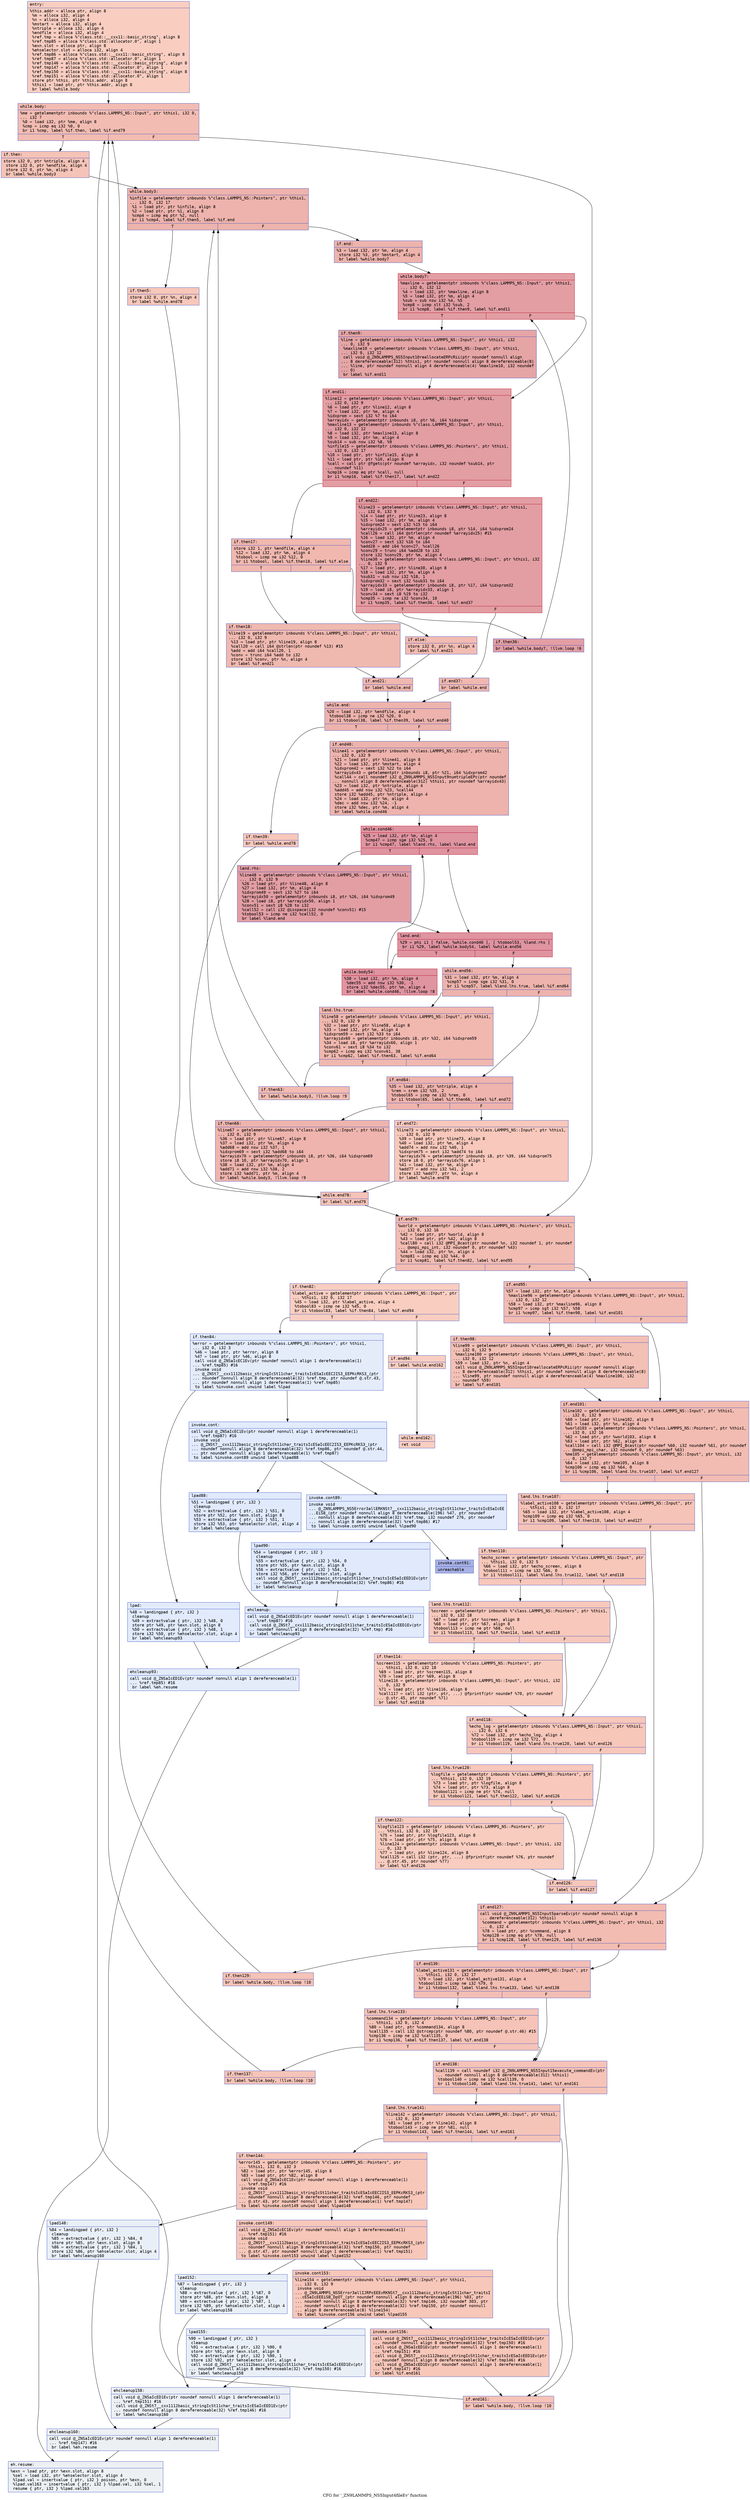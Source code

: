 digraph "CFG for '_ZN9LAMMPS_NS5Input4fileEv' function" {
	label="CFG for '_ZN9LAMMPS_NS5Input4fileEv' function";

	Node0x5628734d54d0 [shape=record,color="#3d50c3ff", style=filled, fillcolor="#f2907270" fontname="Courier",label="{entry:\l|  %this.addr = alloca ptr, align 8\l  %m = alloca i32, align 4\l  %n = alloca i32, align 4\l  %mstart = alloca i32, align 4\l  %ntriple = alloca i32, align 4\l  %endfile = alloca i32, align 4\l  %ref.tmp = alloca %\"class.std::__cxx11::basic_string\", align 8\l  %ref.tmp85 = alloca %\"class.std::allocator.0\", align 1\l  %exn.slot = alloca ptr, align 8\l  %ehselector.slot = alloca i32, align 4\l  %ref.tmp86 = alloca %\"class.std::__cxx11::basic_string\", align 8\l  %ref.tmp87 = alloca %\"class.std::allocator.0\", align 1\l  %ref.tmp146 = alloca %\"class.std::__cxx11::basic_string\", align 8\l  %ref.tmp147 = alloca %\"class.std::allocator.0\", align 1\l  %ref.tmp150 = alloca %\"class.std::__cxx11::basic_string\", align 8\l  %ref.tmp151 = alloca %\"class.std::allocator.0\", align 1\l  store ptr %this, ptr %this.addr, align 8\l  %this1 = load ptr, ptr %this.addr, align 8\l  br label %while.body\l}"];
	Node0x5628734d54d0 -> Node0x5628734d6170[tooltip="entry -> while.body\nProbability 100.00%" ];
	Node0x5628734d6170 [shape=record,color="#3d50c3ff", style=filled, fillcolor="#e1675170" fontname="Courier",label="{while.body:\l|  %me = getelementptr inbounds %\"class.LAMMPS_NS::Input\", ptr %this1, i32 0,\l... i32 7\l  %0 = load i32, ptr %me, align 8\l  %cmp = icmp eq i32 %0, 0\l  br i1 %cmp, label %if.then, label %if.end79\l|{<s0>T|<s1>F}}"];
	Node0x5628734d6170:s0 -> Node0x5628734d6470[tooltip="while.body -> if.then\nProbability 37.50%" ];
	Node0x5628734d6170:s1 -> Node0x5628734d64e0[tooltip="while.body -> if.end79\nProbability 62.50%" ];
	Node0x5628734d6470 [shape=record,color="#3d50c3ff", style=filled, fillcolor="#e8765c70" fontname="Courier",label="{if.then:\l|  store i32 0, ptr %ntriple, align 4\l  store i32 0, ptr %endfile, align 4\l  store i32 0, ptr %m, align 4\l  br label %while.body3\l}"];
	Node0x5628734d6470 -> Node0x5628734d6740[tooltip="if.then -> while.body3\nProbability 100.00%" ];
	Node0x5628734d6740 [shape=record,color="#3d50c3ff", style=filled, fillcolor="#d6524470" fontname="Courier",label="{while.body3:\l|  %infile = getelementptr inbounds %\"class.LAMMPS_NS::Pointers\", ptr %this1,\l... i32 0, i32 17\l  %1 = load ptr, ptr %infile, align 8\l  %2 = load ptr, ptr %1, align 8\l  %cmp4 = icmp eq ptr %2, null\l  br i1 %cmp4, label %if.then5, label %if.end\l|{<s0>T|<s1>F}}"];
	Node0x5628734d6740:s0 -> Node0x5628734d6c70[tooltip="while.body3 -> if.then5\nProbability 3.12%" ];
	Node0x5628734d6740:s1 -> Node0x5628734d6cc0[tooltip="while.body3 -> if.end\nProbability 96.88%" ];
	Node0x5628734d6c70 [shape=record,color="#3d50c3ff", style=filled, fillcolor="#ec7f6370" fontname="Courier",label="{if.then5:\l|  store i32 0, ptr %n, align 4\l  br label %while.end78\l}"];
	Node0x5628734d6c70 -> Node0x5628734d6e80[tooltip="if.then5 -> while.end78\nProbability 100.00%" ];
	Node0x5628734d6cc0 [shape=record,color="#3d50c3ff", style=filled, fillcolor="#d6524470" fontname="Courier",label="{if.end:\l|  %3 = load i32, ptr %m, align 4\l  store i32 %3, ptr %mstart, align 4\l  br label %while.body7\l}"];
	Node0x5628734d6cc0 -> Node0x5628734d7090[tooltip="if.end -> while.body7\nProbability 100.00%" ];
	Node0x5628734d7090 [shape=record,color="#b70d28ff", style=filled, fillcolor="#be242e70" fontname="Courier",label="{while.body7:\l|  %maxline = getelementptr inbounds %\"class.LAMMPS_NS::Input\", ptr %this1,\l... i32 0, i32 12\l  %4 = load i32, ptr %maxline, align 8\l  %5 = load i32, ptr %m, align 4\l  %sub = sub nsw i32 %4, %5\l  %cmp8 = icmp slt i32 %sub, 2\l  br i1 %cmp8, label %if.then9, label %if.end11\l|{<s0>T|<s1>F}}"];
	Node0x5628734d7090:s0 -> Node0x5628734d74c0[tooltip="while.body7 -> if.then9\nProbability 50.00%" ];
	Node0x5628734d7090:s1 -> Node0x5628734d7540[tooltip="while.body7 -> if.end11\nProbability 50.00%" ];
	Node0x5628734d74c0 [shape=record,color="#3d50c3ff", style=filled, fillcolor="#c5333470" fontname="Courier",label="{if.then9:\l|  %line = getelementptr inbounds %\"class.LAMMPS_NS::Input\", ptr %this1, i32\l... 0, i32 9\l  %maxline10 = getelementptr inbounds %\"class.LAMMPS_NS::Input\", ptr %this1,\l... i32 0, i32 12\l  call void @_ZN9LAMMPS_NS5Input10reallocateERPcRii(ptr noundef nonnull align\l... 8 dereferenceable(312) %this1, ptr noundef nonnull align 8 dereferenceable(8)\l... %line, ptr noundef nonnull align 4 dereferenceable(4) %maxline10, i32 noundef\l... 0)\l  br label %if.end11\l}"];
	Node0x5628734d74c0 -> Node0x5628734d7540[tooltip="if.then9 -> if.end11\nProbability 100.00%" ];
	Node0x5628734d7540 [shape=record,color="#b70d28ff", style=filled, fillcolor="#be242e70" fontname="Courier",label="{if.end11:\l|  %line12 = getelementptr inbounds %\"class.LAMMPS_NS::Input\", ptr %this1,\l... i32 0, i32 9\l  %6 = load ptr, ptr %line12, align 8\l  %7 = load i32, ptr %m, align 4\l  %idxprom = sext i32 %7 to i64\l  %arrayidx = getelementptr inbounds i8, ptr %6, i64 %idxprom\l  %maxline13 = getelementptr inbounds %\"class.LAMMPS_NS::Input\", ptr %this1,\l... i32 0, i32 12\l  %8 = load i32, ptr %maxline13, align 8\l  %9 = load i32, ptr %m, align 4\l  %sub14 = sub nsw i32 %8, %9\l  %infile15 = getelementptr inbounds %\"class.LAMMPS_NS::Pointers\", ptr %this1,\l... i32 0, i32 17\l  %10 = load ptr, ptr %infile15, align 8\l  %11 = load ptr, ptr %10, align 8\l  %call = call ptr @fgets(ptr noundef %arrayidx, i32 noundef %sub14, ptr\l... noundef %11)\l  %cmp16 = icmp eq ptr %call, null\l  br i1 %cmp16, label %if.then17, label %if.end22\l|{<s0>T|<s1>F}}"];
	Node0x5628734d7540:s0 -> Node0x5628734d8450[tooltip="if.end11 -> if.then17\nProbability 3.12%" ];
	Node0x5628734d7540:s1 -> Node0x5628734d84a0[tooltip="if.end11 -> if.end22\nProbability 96.88%" ];
	Node0x5628734d8450 [shape=record,color="#3d50c3ff", style=filled, fillcolor="#dc5d4a70" fontname="Courier",label="{if.then17:\l|  store i32 1, ptr %endfile, align 4\l  %12 = load i32, ptr %m, align 4\l  %tobool = icmp ne i32 %12, 0\l  br i1 %tobool, label %if.then18, label %if.else\l|{<s0>T|<s1>F}}"];
	Node0x5628734d8450:s0 -> Node0x5628734d67c0[tooltip="if.then17 -> if.then18\nProbability 62.50%" ];
	Node0x5628734d8450:s1 -> Node0x5628734d6840[tooltip="if.then17 -> if.else\nProbability 37.50%" ];
	Node0x5628734d67c0 [shape=record,color="#3d50c3ff", style=filled, fillcolor="#de614d70" fontname="Courier",label="{if.then18:\l|  %line19 = getelementptr inbounds %\"class.LAMMPS_NS::Input\", ptr %this1,\l... i32 0, i32 9\l  %13 = load ptr, ptr %line19, align 8\l  %call20 = call i64 @strlen(ptr noundef %13) #15\l  %add = add i64 %call20, 1\l  %conv = trunc i64 %add to i32\l  store i32 %conv, ptr %n, align 4\l  br label %if.end21\l}"];
	Node0x5628734d67c0 -> Node0x5628734d9190[tooltip="if.then18 -> if.end21\nProbability 100.00%" ];
	Node0x5628734d6840 [shape=record,color="#3d50c3ff", style=filled, fillcolor="#e1675170" fontname="Courier",label="{if.else:\l|  store i32 0, ptr %n, align 4\l  br label %if.end21\l}"];
	Node0x5628734d6840 -> Node0x5628734d9190[tooltip="if.else -> if.end21\nProbability 100.00%" ];
	Node0x5628734d9190 [shape=record,color="#3d50c3ff", style=filled, fillcolor="#dc5d4a70" fontname="Courier",label="{if.end21:\l|  br label %while.end\l}"];
	Node0x5628734d9190 -> Node0x5628734d93f0[tooltip="if.end21 -> while.end\nProbability 100.00%" ];
	Node0x5628734d84a0 [shape=record,color="#b70d28ff", style=filled, fillcolor="#be242e70" fontname="Courier",label="{if.end22:\l|  %line23 = getelementptr inbounds %\"class.LAMMPS_NS::Input\", ptr %this1,\l... i32 0, i32 9\l  %14 = load ptr, ptr %line23, align 8\l  %15 = load i32, ptr %m, align 4\l  %idxprom24 = sext i32 %15 to i64\l  %arrayidx25 = getelementptr inbounds i8, ptr %14, i64 %idxprom24\l  %call26 = call i64 @strlen(ptr noundef %arrayidx25) #15\l  %16 = load i32, ptr %m, align 4\l  %conv27 = sext i32 %16 to i64\l  %add28 = add i64 %conv27, %call26\l  %conv29 = trunc i64 %add28 to i32\l  store i32 %conv29, ptr %m, align 4\l  %line30 = getelementptr inbounds %\"class.LAMMPS_NS::Input\", ptr %this1, i32\l... 0, i32 9\l  %17 = load ptr, ptr %line30, align 8\l  %18 = load i32, ptr %m, align 4\l  %sub31 = sub nsw i32 %18, 1\l  %idxprom32 = sext i32 %sub31 to i64\l  %arrayidx33 = getelementptr inbounds i8, ptr %17, i64 %idxprom32\l  %19 = load i8, ptr %arrayidx33, align 1\l  %conv34 = sext i8 %19 to i32\l  %cmp35 = icmp ne i32 %conv34, 10\l  br i1 %cmp35, label %if.then36, label %if.end37\l|{<s0>T|<s1>F}}"];
	Node0x5628734d84a0:s0 -> Node0x5628734da210[tooltip="if.end22 -> if.then36\nProbability 96.88%" ];
	Node0x5628734d84a0:s1 -> Node0x5628734da290[tooltip="if.end22 -> if.end37\nProbability 3.12%" ];
	Node0x5628734da210 [shape=record,color="#3d50c3ff", style=filled, fillcolor="#be242e70" fontname="Courier",label="{if.then36:\l|  br label %while.body7, !llvm.loop !6\l}"];
	Node0x5628734da210 -> Node0x5628734d7090[tooltip="if.then36 -> while.body7\nProbability 100.00%" ];
	Node0x5628734da290 [shape=record,color="#3d50c3ff", style=filled, fillcolor="#dc5d4a70" fontname="Courier",label="{if.end37:\l|  br label %while.end\l}"];
	Node0x5628734da290 -> Node0x5628734d93f0[tooltip="if.end37 -> while.end\nProbability 100.00%" ];
	Node0x5628734d93f0 [shape=record,color="#3d50c3ff", style=filled, fillcolor="#d6524470" fontname="Courier",label="{while.end:\l|  %20 = load i32, ptr %endfile, align 4\l  %tobool38 = icmp ne i32 %20, 0\l  br i1 %tobool38, label %if.then39, label %if.end40\l|{<s0>T|<s1>F}}"];
	Node0x5628734d93f0:s0 -> Node0x5628734da730[tooltip="while.end -> if.then39\nProbability 3.12%" ];
	Node0x5628734d93f0:s1 -> Node0x5628734da7b0[tooltip="while.end -> if.end40\nProbability 96.88%" ];
	Node0x5628734da730 [shape=record,color="#3d50c3ff", style=filled, fillcolor="#ec7f6370" fontname="Courier",label="{if.then39:\l|  br label %while.end78\l}"];
	Node0x5628734da730 -> Node0x5628734d6e80[tooltip="if.then39 -> while.end78\nProbability 100.00%" ];
	Node0x5628734da7b0 [shape=record,color="#3d50c3ff", style=filled, fillcolor="#d6524470" fontname="Courier",label="{if.end40:\l|  %line41 = getelementptr inbounds %\"class.LAMMPS_NS::Input\", ptr %this1,\l... i32 0, i32 9\l  %21 = load ptr, ptr %line41, align 8\l  %22 = load i32, ptr %mstart, align 4\l  %idxprom42 = sext i32 %22 to i64\l  %arrayidx43 = getelementptr inbounds i8, ptr %21, i64 %idxprom42\l  %call44 = call noundef i32 @_ZN9LAMMPS_NS5Input9numtripleEPc(ptr noundef\l... nonnull align 8 dereferenceable(312) %this1, ptr noundef %arrayidx43)\l  %23 = load i32, ptr %ntriple, align 4\l  %add45 = add nsw i32 %23, %call44\l  store i32 %add45, ptr %ntriple, align 4\l  %24 = load i32, ptr %m, align 4\l  %dec = add nsw i32 %24, -1\l  store i32 %dec, ptr %m, align 4\l  br label %while.cond46\l}"];
	Node0x5628734da7b0 -> Node0x5628734db250[tooltip="if.end40 -> while.cond46\nProbability 100.00%" ];
	Node0x5628734db250 [shape=record,color="#b70d28ff", style=filled, fillcolor="#b70d2870" fontname="Courier",label="{while.cond46:\l|  %25 = load i32, ptr %m, align 4\l  %cmp47 = icmp sge i32 %25, 0\l  br i1 %cmp47, label %land.rhs, label %land.end\l|{<s0>T|<s1>F}}"];
	Node0x5628734db250:s0 -> Node0x5628734db470[tooltip="while.cond46 -> land.rhs\nProbability 50.00%" ];
	Node0x5628734db250:s1 -> Node0x5628734db4f0[tooltip="while.cond46 -> land.end\nProbability 50.00%" ];
	Node0x5628734db470 [shape=record,color="#3d50c3ff", style=filled, fillcolor="#be242e70" fontname="Courier",label="{land.rhs:\l|  %line48 = getelementptr inbounds %\"class.LAMMPS_NS::Input\", ptr %this1,\l... i32 0, i32 9\l  %26 = load ptr, ptr %line48, align 8\l  %27 = load i32, ptr %m, align 4\l  %idxprom49 = sext i32 %27 to i64\l  %arrayidx50 = getelementptr inbounds i8, ptr %26, i64 %idxprom49\l  %28 = load i8, ptr %arrayidx50, align 1\l  %conv51 = sext i8 %28 to i32\l  %call52 = call i32 @isspace(i32 noundef %conv51) #15\l  %tobool53 = icmp ne i32 %call52, 0\l  br label %land.end\l}"];
	Node0x5628734db470 -> Node0x5628734db4f0[tooltip="land.rhs -> land.end\nProbability 100.00%" ];
	Node0x5628734db4f0 [shape=record,color="#b70d28ff", style=filled, fillcolor="#b70d2870" fontname="Courier",label="{land.end:\l|  %29 = phi i1 [ false, %while.cond46 ], [ %tobool53, %land.rhs ]\l  br i1 %29, label %while.body54, label %while.end56\l|{<s0>T|<s1>F}}"];
	Node0x5628734db4f0:s0 -> Node0x5628734dbdc0[tooltip="land.end -> while.body54\nProbability 96.88%" ];
	Node0x5628734db4f0:s1 -> Node0x5628734dbea0[tooltip="land.end -> while.end56\nProbability 3.12%" ];
	Node0x5628734dbdc0 [shape=record,color="#b70d28ff", style=filled, fillcolor="#b70d2870" fontname="Courier",label="{while.body54:\l|  %30 = load i32, ptr %m, align 4\l  %dec55 = add nsw i32 %30, -1\l  store i32 %dec55, ptr %m, align 4\l  br label %while.cond46, !llvm.loop !8\l}"];
	Node0x5628734dbdc0 -> Node0x5628734db250[tooltip="while.body54 -> while.cond46\nProbability 100.00%" ];
	Node0x5628734dbea0 [shape=record,color="#3d50c3ff", style=filled, fillcolor="#d6524470" fontname="Courier",label="{while.end56:\l|  %31 = load i32, ptr %m, align 4\l  %cmp57 = icmp sge i32 %31, 0\l  br i1 %cmp57, label %land.lhs.true, label %if.end64\l|{<s0>T|<s1>F}}"];
	Node0x5628734dbea0:s0 -> Node0x5628734dc4f0[tooltip="while.end56 -> land.lhs.true\nProbability 50.00%" ];
	Node0x5628734dbea0:s1 -> Node0x562873492d30[tooltip="while.end56 -> if.end64\nProbability 50.00%" ];
	Node0x5628734dc4f0 [shape=record,color="#3d50c3ff", style=filled, fillcolor="#dc5d4a70" fontname="Courier",label="{land.lhs.true:\l|  %line58 = getelementptr inbounds %\"class.LAMMPS_NS::Input\", ptr %this1,\l... i32 0, i32 9\l  %32 = load ptr, ptr %line58, align 8\l  %33 = load i32, ptr %m, align 4\l  %idxprom59 = sext i32 %33 to i64\l  %arrayidx60 = getelementptr inbounds i8, ptr %32, i64 %idxprom59\l  %34 = load i8, ptr %arrayidx60, align 1\l  %conv61 = sext i8 %34 to i32\l  %cmp62 = icmp eq i32 %conv61, 38\l  br i1 %cmp62, label %if.then63, label %if.end64\l|{<s0>T|<s1>F}}"];
	Node0x5628734dc4f0:s0 -> Node0x562873444860[tooltip="land.lhs.true -> if.then63\nProbability 50.00%" ];
	Node0x5628734dc4f0:s1 -> Node0x562873492d30[tooltip="land.lhs.true -> if.end64\nProbability 50.00%" ];
	Node0x562873444860 [shape=record,color="#3d50c3ff", style=filled, fillcolor="#e1675170" fontname="Courier",label="{if.then63:\l|  br label %while.body3, !llvm.loop !9\l}"];
	Node0x562873444860 -> Node0x5628734d6740[tooltip="if.then63 -> while.body3\nProbability 100.00%" ];
	Node0x562873492d30 [shape=record,color="#3d50c3ff", style=filled, fillcolor="#d8564670" fontname="Courier",label="{if.end64:\l|  %35 = load i32, ptr %ntriple, align 4\l  %rem = srem i32 %35, 2\l  %tobool65 = icmp ne i32 %rem, 0\l  br i1 %tobool65, label %if.then66, label %if.end72\l|{<s0>T|<s1>F}}"];
	Node0x562873492d30:s0 -> Node0x562873444d10[tooltip="if.end64 -> if.then66\nProbability 96.88%" ];
	Node0x562873492d30:s1 -> Node0x562873444d90[tooltip="if.end64 -> if.end72\nProbability 3.12%" ];
	Node0x562873444d10 [shape=record,color="#3d50c3ff", style=filled, fillcolor="#d8564670" fontname="Courier",label="{if.then66:\l|  %line67 = getelementptr inbounds %\"class.LAMMPS_NS::Input\", ptr %this1,\l... i32 0, i32 9\l  %36 = load ptr, ptr %line67, align 8\l  %37 = load i32, ptr %m, align 4\l  %add68 = add nsw i32 %37, 1\l  %idxprom69 = sext i32 %add68 to i64\l  %arrayidx70 = getelementptr inbounds i8, ptr %36, i64 %idxprom69\l  store i8 10, ptr %arrayidx70, align 1\l  %38 = load i32, ptr %m, align 4\l  %add71 = add nsw i32 %38, 2\l  store i32 %add71, ptr %m, align 4\l  br label %while.body3, !llvm.loop !9\l}"];
	Node0x562873444d10 -> Node0x5628734d6740[tooltip="if.then66 -> while.body3\nProbability 100.00%" ];
	Node0x562873444d90 [shape=record,color="#3d50c3ff", style=filled, fillcolor="#ed836670" fontname="Courier",label="{if.end72:\l|  %line73 = getelementptr inbounds %\"class.LAMMPS_NS::Input\", ptr %this1,\l... i32 0, i32 9\l  %39 = load ptr, ptr %line73, align 8\l  %40 = load i32, ptr %m, align 4\l  %add74 = add nsw i32 %40, 1\l  %idxprom75 = sext i32 %add74 to i64\l  %arrayidx76 = getelementptr inbounds i8, ptr %39, i64 %idxprom75\l  store i8 0, ptr %arrayidx76, align 1\l  %41 = load i32, ptr %m, align 4\l  %add77 = add nsw i32 %41, 2\l  store i32 %add77, ptr %n, align 4\l  br label %while.end78\l}"];
	Node0x562873444d90 -> Node0x5628734d6e80[tooltip="if.end72 -> while.end78\nProbability 100.00%" ];
	Node0x5628734d6e80 [shape=record,color="#3d50c3ff", style=filled, fillcolor="#e8765c70" fontname="Courier",label="{while.end78:\l|  br label %if.end79\l}"];
	Node0x5628734d6e80 -> Node0x5628734d64e0[tooltip="while.end78 -> if.end79\nProbability 100.00%" ];
	Node0x5628734d64e0 [shape=record,color="#3d50c3ff", style=filled, fillcolor="#e1675170" fontname="Courier",label="{if.end79:\l|  %world = getelementptr inbounds %\"class.LAMMPS_NS::Pointers\", ptr %this1,\l... i32 0, i32 16\l  %42 = load ptr, ptr %world, align 8\l  %43 = load ptr, ptr %42, align 8\l  %call80 = call i32 @MPI_Bcast(ptr noundef %n, i32 noundef 1, ptr noundef\l... @ompi_mpi_int, i32 noundef 0, ptr noundef %43)\l  %44 = load i32, ptr %n, align 4\l  %cmp81 = icmp eq i32 %44, 0\l  br i1 %cmp81, label %if.then82, label %if.end95\l|{<s0>T|<s1>F}}"];
	Node0x5628734d64e0:s0 -> Node0x562873496050[tooltip="if.end79 -> if.then82\nProbability 3.12%" ];
	Node0x5628734d64e0:s1 -> Node0x5628734960a0[tooltip="if.end79 -> if.end95\nProbability 96.88%" ];
	Node0x562873496050 [shape=record,color="#3d50c3ff", style=filled, fillcolor="#f2907270" fontname="Courier",label="{if.then82:\l|  %label_active = getelementptr inbounds %\"class.LAMMPS_NS::Input\", ptr\l... %this1, i32 0, i32 17\l  %45 = load i32, ptr %label_active, align 4\l  %tobool83 = icmp ne i32 %45, 0\l  br i1 %tobool83, label %if.then84, label %if.end94\l|{<s0>T|<s1>F}}"];
	Node0x562873496050:s0 -> Node0x562873496400[tooltip="if.then82 -> if.then84\nProbability 0.00%" ];
	Node0x562873496050:s1 -> Node0x562873496480[tooltip="if.then82 -> if.end94\nProbability 100.00%" ];
	Node0x562873496400 [shape=record,color="#3d50c3ff", style=filled, fillcolor="#c1d4f470" fontname="Courier",label="{if.then84:\l|  %error = getelementptr inbounds %\"class.LAMMPS_NS::Pointers\", ptr %this1,\l... i32 0, i32 3\l  %46 = load ptr, ptr %error, align 8\l  %47 = load ptr, ptr %46, align 8\l  call void @_ZNSaIcEC1Ev(ptr noundef nonnull align 1 dereferenceable(1)\l... %ref.tmp85) #16\l  invoke void\l... @_ZNSt7__cxx1112basic_stringIcSt11char_traitsIcESaIcEEC2IS3_EEPKcRKS3_(ptr\l... noundef nonnull align 8 dereferenceable(32) %ref.tmp, ptr noundef @.str.43,\l... ptr noundef nonnull align 1 dereferenceable(1) %ref.tmp85)\l          to label %invoke.cont unwind label %lpad\l}"];
	Node0x562873496400 -> Node0x5628734970e0[tooltip="if.then84 -> invoke.cont\nProbability 50.00%" ];
	Node0x562873496400 -> Node0x562873497160[tooltip="if.then84 -> lpad\nProbability 50.00%" ];
	Node0x5628734970e0 [shape=record,color="#3d50c3ff", style=filled, fillcolor="#bbd1f870" fontname="Courier",label="{invoke.cont:\l|  call void @_ZNSaIcEC1Ev(ptr noundef nonnull align 1 dereferenceable(1)\l... %ref.tmp87) #16\l  invoke void\l... @_ZNSt7__cxx1112basic_stringIcSt11char_traitsIcESaIcEEC2IS3_EEPKcRKS3_(ptr\l... noundef nonnull align 8 dereferenceable(32) %ref.tmp86, ptr noundef @.str.44,\l... ptr noundef nonnull align 1 dereferenceable(1) %ref.tmp87)\l          to label %invoke.cont89 unwind label %lpad88\l}"];
	Node0x5628734970e0 -> Node0x5628734974c0[tooltip="invoke.cont -> invoke.cont89\nProbability 50.00%" ];
	Node0x5628734970e0 -> Node0x562873497510[tooltip="invoke.cont -> lpad88\nProbability 50.00%" ];
	Node0x5628734974c0 [shape=record,color="#3d50c3ff", style=filled, fillcolor="#b9d0f970" fontname="Courier",label="{invoke.cont89:\l|  invoke void\l... @_ZN9LAMMPS_NS5Error3allERKNSt7__cxx1112basic_stringIcSt11char_traitsIcESaIcEE\l...EiS8_(ptr noundef nonnull align 8 dereferenceable(196) %47, ptr noundef\l... nonnull align 8 dereferenceable(32) %ref.tmp, i32 noundef 276, ptr noundef\l... nonnull align 8 dereferenceable(32) %ref.tmp86) #17\l          to label %invoke.cont91 unwind label %lpad90\l}"];
	Node0x5628734974c0 -> Node0x562873497470[tooltip="invoke.cont89 -> invoke.cont91\nProbability 0.00%" ];
	Node0x5628734974c0 -> Node0x562873497830[tooltip="invoke.cont89 -> lpad90\nProbability 100.00%" ];
	Node0x562873497470 [shape=record,color="#3d50c3ff", style=filled, fillcolor="#3d50c370" fontname="Courier",label="{invoke.cont91:\l|  unreachable\l}"];
	Node0x562873497160 [shape=record,color="#3d50c3ff", style=filled, fillcolor="#bbd1f870" fontname="Courier",label="{lpad:\l|  %48 = landingpad \{ ptr, i32 \}\l          cleanup\l  %49 = extractvalue \{ ptr, i32 \} %48, 0\l  store ptr %49, ptr %exn.slot, align 8\l  %50 = extractvalue \{ ptr, i32 \} %48, 1\l  store i32 %50, ptr %ehselector.slot, align 4\l  br label %ehcleanup93\l}"];
	Node0x562873497160 -> Node0x562873497d90[tooltip="lpad -> ehcleanup93\nProbability 100.00%" ];
	Node0x562873497510 [shape=record,color="#3d50c3ff", style=filled, fillcolor="#b9d0f970" fontname="Courier",label="{lpad88:\l|  %51 = landingpad \{ ptr, i32 \}\l          cleanup\l  %52 = extractvalue \{ ptr, i32 \} %51, 0\l  store ptr %52, ptr %exn.slot, align 8\l  %53 = extractvalue \{ ptr, i32 \} %51, 1\l  store i32 %53, ptr %ehselector.slot, align 4\l  br label %ehcleanup\l}"];
	Node0x562873497510 -> Node0x5628734980e0[tooltip="lpad88 -> ehcleanup\nProbability 100.00%" ];
	Node0x562873497830 [shape=record,color="#3d50c3ff", style=filled, fillcolor="#b9d0f970" fontname="Courier",label="{lpad90:\l|  %54 = landingpad \{ ptr, i32 \}\l          cleanup\l  %55 = extractvalue \{ ptr, i32 \} %54, 0\l  store ptr %55, ptr %exn.slot, align 8\l  %56 = extractvalue \{ ptr, i32 \} %54, 1\l  store i32 %56, ptr %ehselector.slot, align 4\l  call void @_ZNSt7__cxx1112basic_stringIcSt11char_traitsIcESaIcEED1Ev(ptr\l... noundef nonnull align 8 dereferenceable(32) %ref.tmp86) #16\l  br label %ehcleanup\l}"];
	Node0x562873497830 -> Node0x5628734980e0[tooltip="lpad90 -> ehcleanup\nProbability 100.00%" ];
	Node0x5628734980e0 [shape=record,color="#3d50c3ff", style=filled, fillcolor="#bbd1f870" fontname="Courier",label="{ehcleanup:\l|  call void @_ZNSaIcED1Ev(ptr noundef nonnull align 1 dereferenceable(1)\l... %ref.tmp87) #16\l  call void @_ZNSt7__cxx1112basic_stringIcSt11char_traitsIcESaIcEED1Ev(ptr\l... noundef nonnull align 8 dereferenceable(32) %ref.tmp) #16\l  br label %ehcleanup93\l}"];
	Node0x5628734980e0 -> Node0x562873497d90[tooltip="ehcleanup -> ehcleanup93\nProbability 100.00%" ];
	Node0x562873497d90 [shape=record,color="#3d50c3ff", style=filled, fillcolor="#c1d4f470" fontname="Courier",label="{ehcleanup93:\l|  call void @_ZNSaIcED1Ev(ptr noundef nonnull align 1 dereferenceable(1)\l... %ref.tmp85) #16\l  br label %eh.resume\l}"];
	Node0x562873497d90 -> Node0x562873498990[tooltip="ehcleanup93 -> eh.resume\nProbability 100.00%" ];
	Node0x562873496480 [shape=record,color="#3d50c3ff", style=filled, fillcolor="#f2907270" fontname="Courier",label="{if.end94:\l|  br label %while.end162\l}"];
	Node0x562873496480 -> Node0x562873498a50[tooltip="if.end94 -> while.end162\nProbability 100.00%" ];
	Node0x5628734960a0 [shape=record,color="#3d50c3ff", style=filled, fillcolor="#e1675170" fontname="Courier",label="{if.end95:\l|  %57 = load i32, ptr %n, align 4\l  %maxline96 = getelementptr inbounds %\"class.LAMMPS_NS::Input\", ptr %this1,\l... i32 0, i32 12\l  %58 = load i32, ptr %maxline96, align 8\l  %cmp97 = icmp sgt i32 %57, %58\l  br i1 %cmp97, label %if.then98, label %if.end101\l|{<s0>T|<s1>F}}"];
	Node0x5628734960a0:s0 -> Node0x562873498dc0[tooltip="if.end95 -> if.then98\nProbability 50.00%" ];
	Node0x5628734960a0:s1 -> Node0x562873498e40[tooltip="if.end95 -> if.end101\nProbability 50.00%" ];
	Node0x562873498dc0 [shape=record,color="#3d50c3ff", style=filled, fillcolor="#e5705870" fontname="Courier",label="{if.then98:\l|  %line99 = getelementptr inbounds %\"class.LAMMPS_NS::Input\", ptr %this1,\l... i32 0, i32 9\l  %maxline100 = getelementptr inbounds %\"class.LAMMPS_NS::Input\", ptr %this1,\l... i32 0, i32 12\l  %59 = load i32, ptr %n, align 4\l  call void @_ZN9LAMMPS_NS5Input10reallocateERPcRii(ptr noundef nonnull align\l... 8 dereferenceable(312) %this1, ptr noundef nonnull align 8 dereferenceable(8)\l... %line99, ptr noundef nonnull align 4 dereferenceable(4) %maxline100, i32\l... noundef %59)\l  br label %if.end101\l}"];
	Node0x562873498dc0 -> Node0x562873498e40[tooltip="if.then98 -> if.end101\nProbability 100.00%" ];
	Node0x562873498e40 [shape=record,color="#3d50c3ff", style=filled, fillcolor="#e1675170" fontname="Courier",label="{if.end101:\l|  %line102 = getelementptr inbounds %\"class.LAMMPS_NS::Input\", ptr %this1,\l... i32 0, i32 9\l  %60 = load ptr, ptr %line102, align 8\l  %61 = load i32, ptr %n, align 4\l  %world103 = getelementptr inbounds %\"class.LAMMPS_NS::Pointers\", ptr %this1,\l... i32 0, i32 16\l  %62 = load ptr, ptr %world103, align 8\l  %63 = load ptr, ptr %62, align 8\l  %call104 = call i32 @MPI_Bcast(ptr noundef %60, i32 noundef %61, ptr noundef\l... @ompi_mpi_char, i32 noundef 0, ptr noundef %63)\l  %me105 = getelementptr inbounds %\"class.LAMMPS_NS::Input\", ptr %this1, i32\l... 0, i32 7\l  %64 = load i32, ptr %me105, align 8\l  %cmp106 = icmp eq i32 %64, 0\l  br i1 %cmp106, label %land.lhs.true107, label %if.end127\l|{<s0>T|<s1>F}}"];
	Node0x562873498e40:s0 -> Node0x562873499b20[tooltip="if.end101 -> land.lhs.true107\nProbability 37.50%" ];
	Node0x562873498e40:s1 -> Node0x562873499bc0[tooltip="if.end101 -> if.end127\nProbability 62.50%" ];
	Node0x562873499b20 [shape=record,color="#3d50c3ff", style=filled, fillcolor="#e8765c70" fontname="Courier",label="{land.lhs.true107:\l|  %label_active108 = getelementptr inbounds %\"class.LAMMPS_NS::Input\", ptr\l... %this1, i32 0, i32 17\l  %65 = load i32, ptr %label_active108, align 4\l  %cmp109 = icmp eq i32 %65, 0\l  br i1 %cmp109, label %if.then110, label %if.end127\l|{<s0>T|<s1>F}}"];
	Node0x562873499b20:s0 -> Node0x562873499f20[tooltip="land.lhs.true107 -> if.then110\nProbability 37.50%" ];
	Node0x562873499b20:s1 -> Node0x562873499bc0[tooltip="land.lhs.true107 -> if.end127\nProbability 62.50%" ];
	Node0x562873499f20 [shape=record,color="#3d50c3ff", style=filled, fillcolor="#ec7f6370" fontname="Courier",label="{if.then110:\l|  %echo_screen = getelementptr inbounds %\"class.LAMMPS_NS::Input\", ptr\l... %this1, i32 0, i32 5\l  %66 = load i32, ptr %echo_screen, align 8\l  %tobool111 = icmp ne i32 %66, 0\l  br i1 %tobool111, label %land.lhs.true112, label %if.end118\l|{<s0>T|<s1>F}}"];
	Node0x562873499f20:s0 -> Node0x56287349a250[tooltip="if.then110 -> land.lhs.true112\nProbability 62.50%" ];
	Node0x562873499f20:s1 -> Node0x56287349a2f0[tooltip="if.then110 -> if.end118\nProbability 37.50%" ];
	Node0x56287349a250 [shape=record,color="#3d50c3ff", style=filled, fillcolor="#ed836670" fontname="Courier",label="{land.lhs.true112:\l|  %screen = getelementptr inbounds %\"class.LAMMPS_NS::Pointers\", ptr %this1,\l... i32 0, i32 18\l  %67 = load ptr, ptr %screen, align 8\l  %68 = load ptr, ptr %67, align 8\l  %tobool113 = icmp ne ptr %68, null\l  br i1 %tobool113, label %if.then114, label %if.end118\l|{<s0>T|<s1>F}}"];
	Node0x56287349a250:s0 -> Node0x56287349a700[tooltip="land.lhs.true112 -> if.then114\nProbability 62.50%" ];
	Node0x56287349a250:s1 -> Node0x56287349a2f0[tooltip="land.lhs.true112 -> if.end118\nProbability 37.50%" ];
	Node0x56287349a700 [shape=record,color="#3d50c3ff", style=filled, fillcolor="#f08b6e70" fontname="Courier",label="{if.then114:\l|  %screen115 = getelementptr inbounds %\"class.LAMMPS_NS::Pointers\", ptr\l... %this1, i32 0, i32 18\l  %69 = load ptr, ptr %screen115, align 8\l  %70 = load ptr, ptr %69, align 8\l  %line116 = getelementptr inbounds %\"class.LAMMPS_NS::Input\", ptr %this1, i32\l... 0, i32 9\l  %71 = load ptr, ptr %line116, align 8\l  %call117 = call i32 (ptr, ptr, ...) @fprintf(ptr noundef %70, ptr noundef\l... @.str.45, ptr noundef %71)\l  br label %if.end118\l}"];
	Node0x56287349a700 -> Node0x56287349a2f0[tooltip="if.then114 -> if.end118\nProbability 100.00%" ];
	Node0x56287349a2f0 [shape=record,color="#3d50c3ff", style=filled, fillcolor="#ec7f6370" fontname="Courier",label="{if.end118:\l|  %echo_log = getelementptr inbounds %\"class.LAMMPS_NS::Input\", ptr %this1,\l... i32 0, i32 6\l  %72 = load i32, ptr %echo_log, align 4\l  %tobool119 = icmp ne i32 %72, 0\l  br i1 %tobool119, label %land.lhs.true120, label %if.end126\l|{<s0>T|<s1>F}}"];
	Node0x56287349a2f0:s0 -> Node0x5628734ec750[tooltip="if.end118 -> land.lhs.true120\nProbability 62.50%" ];
	Node0x56287349a2f0:s1 -> Node0x5628734ec7f0[tooltip="if.end118 -> if.end126\nProbability 37.50%" ];
	Node0x5628734ec750 [shape=record,color="#3d50c3ff", style=filled, fillcolor="#ed836670" fontname="Courier",label="{land.lhs.true120:\l|  %logfile = getelementptr inbounds %\"class.LAMMPS_NS::Pointers\", ptr\l... %this1, i32 0, i32 19\l  %73 = load ptr, ptr %logfile, align 8\l  %74 = load ptr, ptr %73, align 8\l  %tobool121 = icmp ne ptr %74, null\l  br i1 %tobool121, label %if.then122, label %if.end126\l|{<s0>T|<s1>F}}"];
	Node0x5628734ec750:s0 -> Node0x5628734ecc00[tooltip="land.lhs.true120 -> if.then122\nProbability 62.50%" ];
	Node0x5628734ec750:s1 -> Node0x5628734ec7f0[tooltip="land.lhs.true120 -> if.end126\nProbability 37.50%" ];
	Node0x5628734ecc00 [shape=record,color="#3d50c3ff", style=filled, fillcolor="#f08b6e70" fontname="Courier",label="{if.then122:\l|  %logfile123 = getelementptr inbounds %\"class.LAMMPS_NS::Pointers\", ptr\l... %this1, i32 0, i32 19\l  %75 = load ptr, ptr %logfile123, align 8\l  %76 = load ptr, ptr %75, align 8\l  %line124 = getelementptr inbounds %\"class.LAMMPS_NS::Input\", ptr %this1, i32\l... 0, i32 9\l  %77 = load ptr, ptr %line124, align 8\l  %call125 = call i32 (ptr, ptr, ...) @fprintf(ptr noundef %76, ptr noundef\l... @.str.45, ptr noundef %77)\l  br label %if.end126\l}"];
	Node0x5628734ecc00 -> Node0x5628734ec7f0[tooltip="if.then122 -> if.end126\nProbability 100.00%" ];
	Node0x5628734ec7f0 [shape=record,color="#3d50c3ff", style=filled, fillcolor="#ec7f6370" fontname="Courier",label="{if.end126:\l|  br label %if.end127\l}"];
	Node0x5628734ec7f0 -> Node0x562873499bc0[tooltip="if.end126 -> if.end127\nProbability 100.00%" ];
	Node0x562873499bc0 [shape=record,color="#3d50c3ff", style=filled, fillcolor="#e1675170" fontname="Courier",label="{if.end127:\l|  call void @_ZN9LAMMPS_NS5Input5parseEv(ptr noundef nonnull align 8\l... dereferenceable(312) %this1)\l  %command = getelementptr inbounds %\"class.LAMMPS_NS::Input\", ptr %this1, i32\l... 0, i32 4\l  %78 = load ptr, ptr %command, align 8\l  %cmp128 = icmp eq ptr %78, null\l  br i1 %cmp128, label %if.then129, label %if.end130\l|{<s0>T|<s1>F}}"];
	Node0x562873499bc0:s0 -> Node0x5628734ed580[tooltip="if.end127 -> if.then129\nProbability 37.50%" ];
	Node0x562873499bc0:s1 -> Node0x5628734ed5d0[tooltip="if.end127 -> if.end130\nProbability 62.50%" ];
	Node0x5628734ed580 [shape=record,color="#3d50c3ff", style=filled, fillcolor="#e8765c70" fontname="Courier",label="{if.then129:\l|  br label %while.body, !llvm.loop !10\l}"];
	Node0x5628734ed580 -> Node0x5628734d6170[tooltip="if.then129 -> while.body\nProbability 100.00%" ];
	Node0x5628734ed5d0 [shape=record,color="#3d50c3ff", style=filled, fillcolor="#e36c5570" fontname="Courier",label="{if.end130:\l|  %label_active131 = getelementptr inbounds %\"class.LAMMPS_NS::Input\", ptr\l... %this1, i32 0, i32 17\l  %79 = load i32, ptr %label_active131, align 4\l  %tobool132 = icmp ne i32 %79, 0\l  br i1 %tobool132, label %land.lhs.true133, label %if.end138\l|{<s0>T|<s1>F}}"];
	Node0x5628734ed5d0:s0 -> Node0x5628734edb20[tooltip="if.end130 -> land.lhs.true133\nProbability 62.50%" ];
	Node0x5628734ed5d0:s1 -> Node0x5628734edbc0[tooltip="if.end130 -> if.end138\nProbability 37.50%" ];
	Node0x5628734edb20 [shape=record,color="#3d50c3ff", style=filled, fillcolor="#e8765c70" fontname="Courier",label="{land.lhs.true133:\l|  %command134 = getelementptr inbounds %\"class.LAMMPS_NS::Input\", ptr\l... %this1, i32 0, i32 4\l  %80 = load ptr, ptr %command134, align 8\l  %call135 = call i32 @strcmp(ptr noundef %80, ptr noundef @.str.46) #15\l  %cmp136 = icmp ne i32 %call135, 0\l  br i1 %cmp136, label %if.then137, label %if.end138\l|{<s0>T|<s1>F}}"];
	Node0x5628734edb20:s0 -> Node0x5628734ee040[tooltip="land.lhs.true133 -> if.then137\nProbability 62.50%" ];
	Node0x5628734edb20:s1 -> Node0x5628734edbc0[tooltip="land.lhs.true133 -> if.end138\nProbability 37.50%" ];
	Node0x5628734ee040 [shape=record,color="#3d50c3ff", style=filled, fillcolor="#e97a5f70" fontname="Courier",label="{if.then137:\l|  br label %while.body, !llvm.loop !10\l}"];
	Node0x5628734ee040 -> Node0x5628734d6170[tooltip="if.then137 -> while.body\nProbability 100.00%" ];
	Node0x5628734edbc0 [shape=record,color="#3d50c3ff", style=filled, fillcolor="#e8765c70" fontname="Courier",label="{if.end138:\l|  %call139 = call noundef i32 @_ZN9LAMMPS_NS5Input15execute_commandEv(ptr\l... noundef nonnull align 8 dereferenceable(312) %this1)\l  %tobool140 = icmp ne i32 %call139, 0\l  br i1 %tobool140, label %land.lhs.true141, label %if.end161\l|{<s0>T|<s1>F}}"];
	Node0x5628734edbc0:s0 -> Node0x5628734eea70[tooltip="if.end138 -> land.lhs.true141\nProbability 62.50%" ];
	Node0x5628734edbc0:s1 -> Node0x5628734eeb10[tooltip="if.end138 -> if.end161\nProbability 37.50%" ];
	Node0x5628734eea70 [shape=record,color="#3d50c3ff", style=filled, fillcolor="#e97a5f70" fontname="Courier",label="{land.lhs.true141:\l|  %line142 = getelementptr inbounds %\"class.LAMMPS_NS::Input\", ptr %this1,\l... i32 0, i32 9\l  %81 = load ptr, ptr %line142, align 8\l  %tobool143 = icmp ne ptr %81, null\l  br i1 %tobool143, label %if.then144, label %if.end161\l|{<s0>T|<s1>F}}"];
	Node0x5628734eea70:s0 -> Node0x5628734eeea0[tooltip="land.lhs.true141 -> if.then144\nProbability 62.50%" ];
	Node0x5628734eea70:s1 -> Node0x5628734eeb10[tooltip="land.lhs.true141 -> if.end161\nProbability 37.50%" ];
	Node0x5628734eeea0 [shape=record,color="#3d50c3ff", style=filled, fillcolor="#ec7f6370" fontname="Courier",label="{if.then144:\l|  %error145 = getelementptr inbounds %\"class.LAMMPS_NS::Pointers\", ptr\l... %this1, i32 0, i32 3\l  %82 = load ptr, ptr %error145, align 8\l  %83 = load ptr, ptr %82, align 8\l  call void @_ZNSaIcEC1Ev(ptr noundef nonnull align 1 dereferenceable(1)\l... %ref.tmp147) #16\l  invoke void\l... @_ZNSt7__cxx1112basic_stringIcSt11char_traitsIcESaIcEEC2IS3_EEPKcRKS3_(ptr\l... noundef nonnull align 8 dereferenceable(32) %ref.tmp146, ptr noundef\l... @.str.43, ptr noundef nonnull align 1 dereferenceable(1) %ref.tmp147)\l          to label %invoke.cont149 unwind label %lpad148\l}"];
	Node0x5628734eeea0 -> Node0x562873493030[tooltip="if.then144 -> invoke.cont149\nProbability 100.00%" ];
	Node0x5628734eeea0 -> Node0x5628734930b0[tooltip="if.then144 -> lpad148\nProbability 0.00%" ];
	Node0x562873493030 [shape=record,color="#3d50c3ff", style=filled, fillcolor="#ec7f6370" fontname="Courier",label="{invoke.cont149:\l|  call void @_ZNSaIcEC1Ev(ptr noundef nonnull align 1 dereferenceable(1)\l... %ref.tmp151) #16\l  invoke void\l... @_ZNSt7__cxx1112basic_stringIcSt11char_traitsIcESaIcEEC2IS3_EEPKcRKS3_(ptr\l... noundef nonnull align 8 dereferenceable(32) %ref.tmp150, ptr noundef\l... @.str.47, ptr noundef nonnull align 1 dereferenceable(1) %ref.tmp151)\l          to label %invoke.cont153 unwind label %lpad152\l}"];
	Node0x562873493030 -> Node0x562873493430[tooltip="invoke.cont149 -> invoke.cont153\nProbability 100.00%" ];
	Node0x562873493030 -> Node0x562873493480[tooltip="invoke.cont149 -> lpad152\nProbability 0.00%" ];
	Node0x562873493430 [shape=record,color="#3d50c3ff", style=filled, fillcolor="#ec7f6370" fontname="Courier",label="{invoke.cont153:\l|  %line154 = getelementptr inbounds %\"class.LAMMPS_NS::Input\", ptr %this1,\l... i32 0, i32 9\l  invoke void\l... @_ZN9LAMMPS_NS5Error3allIJRPcEEEvRKNSt7__cxx1112basic_stringIcSt11char_traitsI\l...cESaIcEEEiSB_DpOT_(ptr noundef nonnull align 8 dereferenceable(196) %83, ptr\l... noundef nonnull align 8 dereferenceable(32) %ref.tmp146, i32 noundef 303, ptr\l... noundef nonnull align 8 dereferenceable(32) %ref.tmp150, ptr noundef nonnull\l... align 8 dereferenceable(8) %line154)\l          to label %invoke.cont156 unwind label %lpad155\l}"];
	Node0x562873493430 -> Node0x5628734933e0[tooltip="invoke.cont153 -> invoke.cont156\nProbability 100.00%" ];
	Node0x562873493430 -> Node0x562873493870[tooltip="invoke.cont153 -> lpad155\nProbability 0.00%" ];
	Node0x5628734933e0 [shape=record,color="#3d50c3ff", style=filled, fillcolor="#ec7f6370" fontname="Courier",label="{invoke.cont156:\l|  call void @_ZNSt7__cxx1112basic_stringIcSt11char_traitsIcESaIcEED1Ev(ptr\l... noundef nonnull align 8 dereferenceable(32) %ref.tmp150) #16\l  call void @_ZNSaIcED1Ev(ptr noundef nonnull align 1 dereferenceable(1)\l... %ref.tmp151) #16\l  call void @_ZNSt7__cxx1112basic_stringIcSt11char_traitsIcESaIcEED1Ev(ptr\l... noundef nonnull align 8 dereferenceable(32) %ref.tmp146) #16\l  call void @_ZNSaIcED1Ev(ptr noundef nonnull align 1 dereferenceable(1)\l... %ref.tmp147) #16\l  br label %if.end161\l}"];
	Node0x5628734933e0 -> Node0x5628734eeb10[tooltip="invoke.cont156 -> if.end161\nProbability 100.00%" ];
	Node0x5628734930b0 [shape=record,color="#3d50c3ff", style=filled, fillcolor="#cedaeb70" fontname="Courier",label="{lpad148:\l|  %84 = landingpad \{ ptr, i32 \}\l          cleanup\l  %85 = extractvalue \{ ptr, i32 \} %84, 0\l  store ptr %85, ptr %exn.slot, align 8\l  %86 = extractvalue \{ ptr, i32 \} %84, 1\l  store i32 %86, ptr %ehselector.slot, align 4\l  br label %ehcleanup160\l}"];
	Node0x5628734930b0 -> Node0x5628734f1110[tooltip="lpad148 -> ehcleanup160\nProbability 100.00%" ];
	Node0x562873493480 [shape=record,color="#3d50c3ff", style=filled, fillcolor="#cedaeb70" fontname="Courier",label="{lpad152:\l|  %87 = landingpad \{ ptr, i32 \}\l          cleanup\l  %88 = extractvalue \{ ptr, i32 \} %87, 0\l  store ptr %88, ptr %exn.slot, align 8\l  %89 = extractvalue \{ ptr, i32 \} %87, 1\l  store i32 %89, ptr %ehselector.slot, align 4\l  br label %ehcleanup158\l}"];
	Node0x562873493480 -> Node0x5628734f1410[tooltip="lpad152 -> ehcleanup158\nProbability 100.00%" ];
	Node0x562873493870 [shape=record,color="#3d50c3ff", style=filled, fillcolor="#cedaeb70" fontname="Courier",label="{lpad155:\l|  %90 = landingpad \{ ptr, i32 \}\l          cleanup\l  %91 = extractvalue \{ ptr, i32 \} %90, 0\l  store ptr %91, ptr %exn.slot, align 8\l  %92 = extractvalue \{ ptr, i32 \} %90, 1\l  store i32 %92, ptr %ehselector.slot, align 4\l  call void @_ZNSt7__cxx1112basic_stringIcSt11char_traitsIcESaIcEED1Ev(ptr\l... noundef nonnull align 8 dereferenceable(32) %ref.tmp150) #16\l  br label %ehcleanup158\l}"];
	Node0x562873493870 -> Node0x5628734f1410[tooltip="lpad155 -> ehcleanup158\nProbability 100.00%" ];
	Node0x5628734f1410 [shape=record,color="#3d50c3ff", style=filled, fillcolor="#d4dbe670" fontname="Courier",label="{ehcleanup158:\l|  call void @_ZNSaIcED1Ev(ptr noundef nonnull align 1 dereferenceable(1)\l... %ref.tmp151) #16\l  call void @_ZNSt7__cxx1112basic_stringIcSt11char_traitsIcESaIcEED1Ev(ptr\l... noundef nonnull align 8 dereferenceable(32) %ref.tmp146) #16\l  br label %ehcleanup160\l}"];
	Node0x5628734f1410 -> Node0x5628734f1110[tooltip="ehcleanup158 -> ehcleanup160\nProbability 100.00%" ];
	Node0x5628734f1110 [shape=record,color="#3d50c3ff", style=filled, fillcolor="#d6dce470" fontname="Courier",label="{ehcleanup160:\l|  call void @_ZNSaIcED1Ev(ptr noundef nonnull align 1 dereferenceable(1)\l... %ref.tmp147) #16\l  br label %eh.resume\l}"];
	Node0x5628734f1110 -> Node0x562873498990[tooltip="ehcleanup160 -> eh.resume\nProbability 100.00%" ];
	Node0x5628734eeb10 [shape=record,color="#3d50c3ff", style=filled, fillcolor="#e8765c70" fontname="Courier",label="{if.end161:\l|  br label %while.body, !llvm.loop !10\l}"];
	Node0x5628734eeb10 -> Node0x5628734d6170[tooltip="if.end161 -> while.body\nProbability 100.00%" ];
	Node0x562873498a50 [shape=record,color="#3d50c3ff", style=filled, fillcolor="#f2907270" fontname="Courier",label="{while.end162:\l|  ret void\l}"];
	Node0x562873498990 [shape=record,color="#3d50c3ff", style=filled, fillcolor="#d6dce470" fontname="Courier",label="{eh.resume:\l|  %exn = load ptr, ptr %exn.slot, align 8\l  %sel = load i32, ptr %ehselector.slot, align 4\l  %lpad.val = insertvalue \{ ptr, i32 \} poison, ptr %exn, 0\l  %lpad.val163 = insertvalue \{ ptr, i32 \} %lpad.val, i32 %sel, 1\l  resume \{ ptr, i32 \} %lpad.val163\l}"];
}
